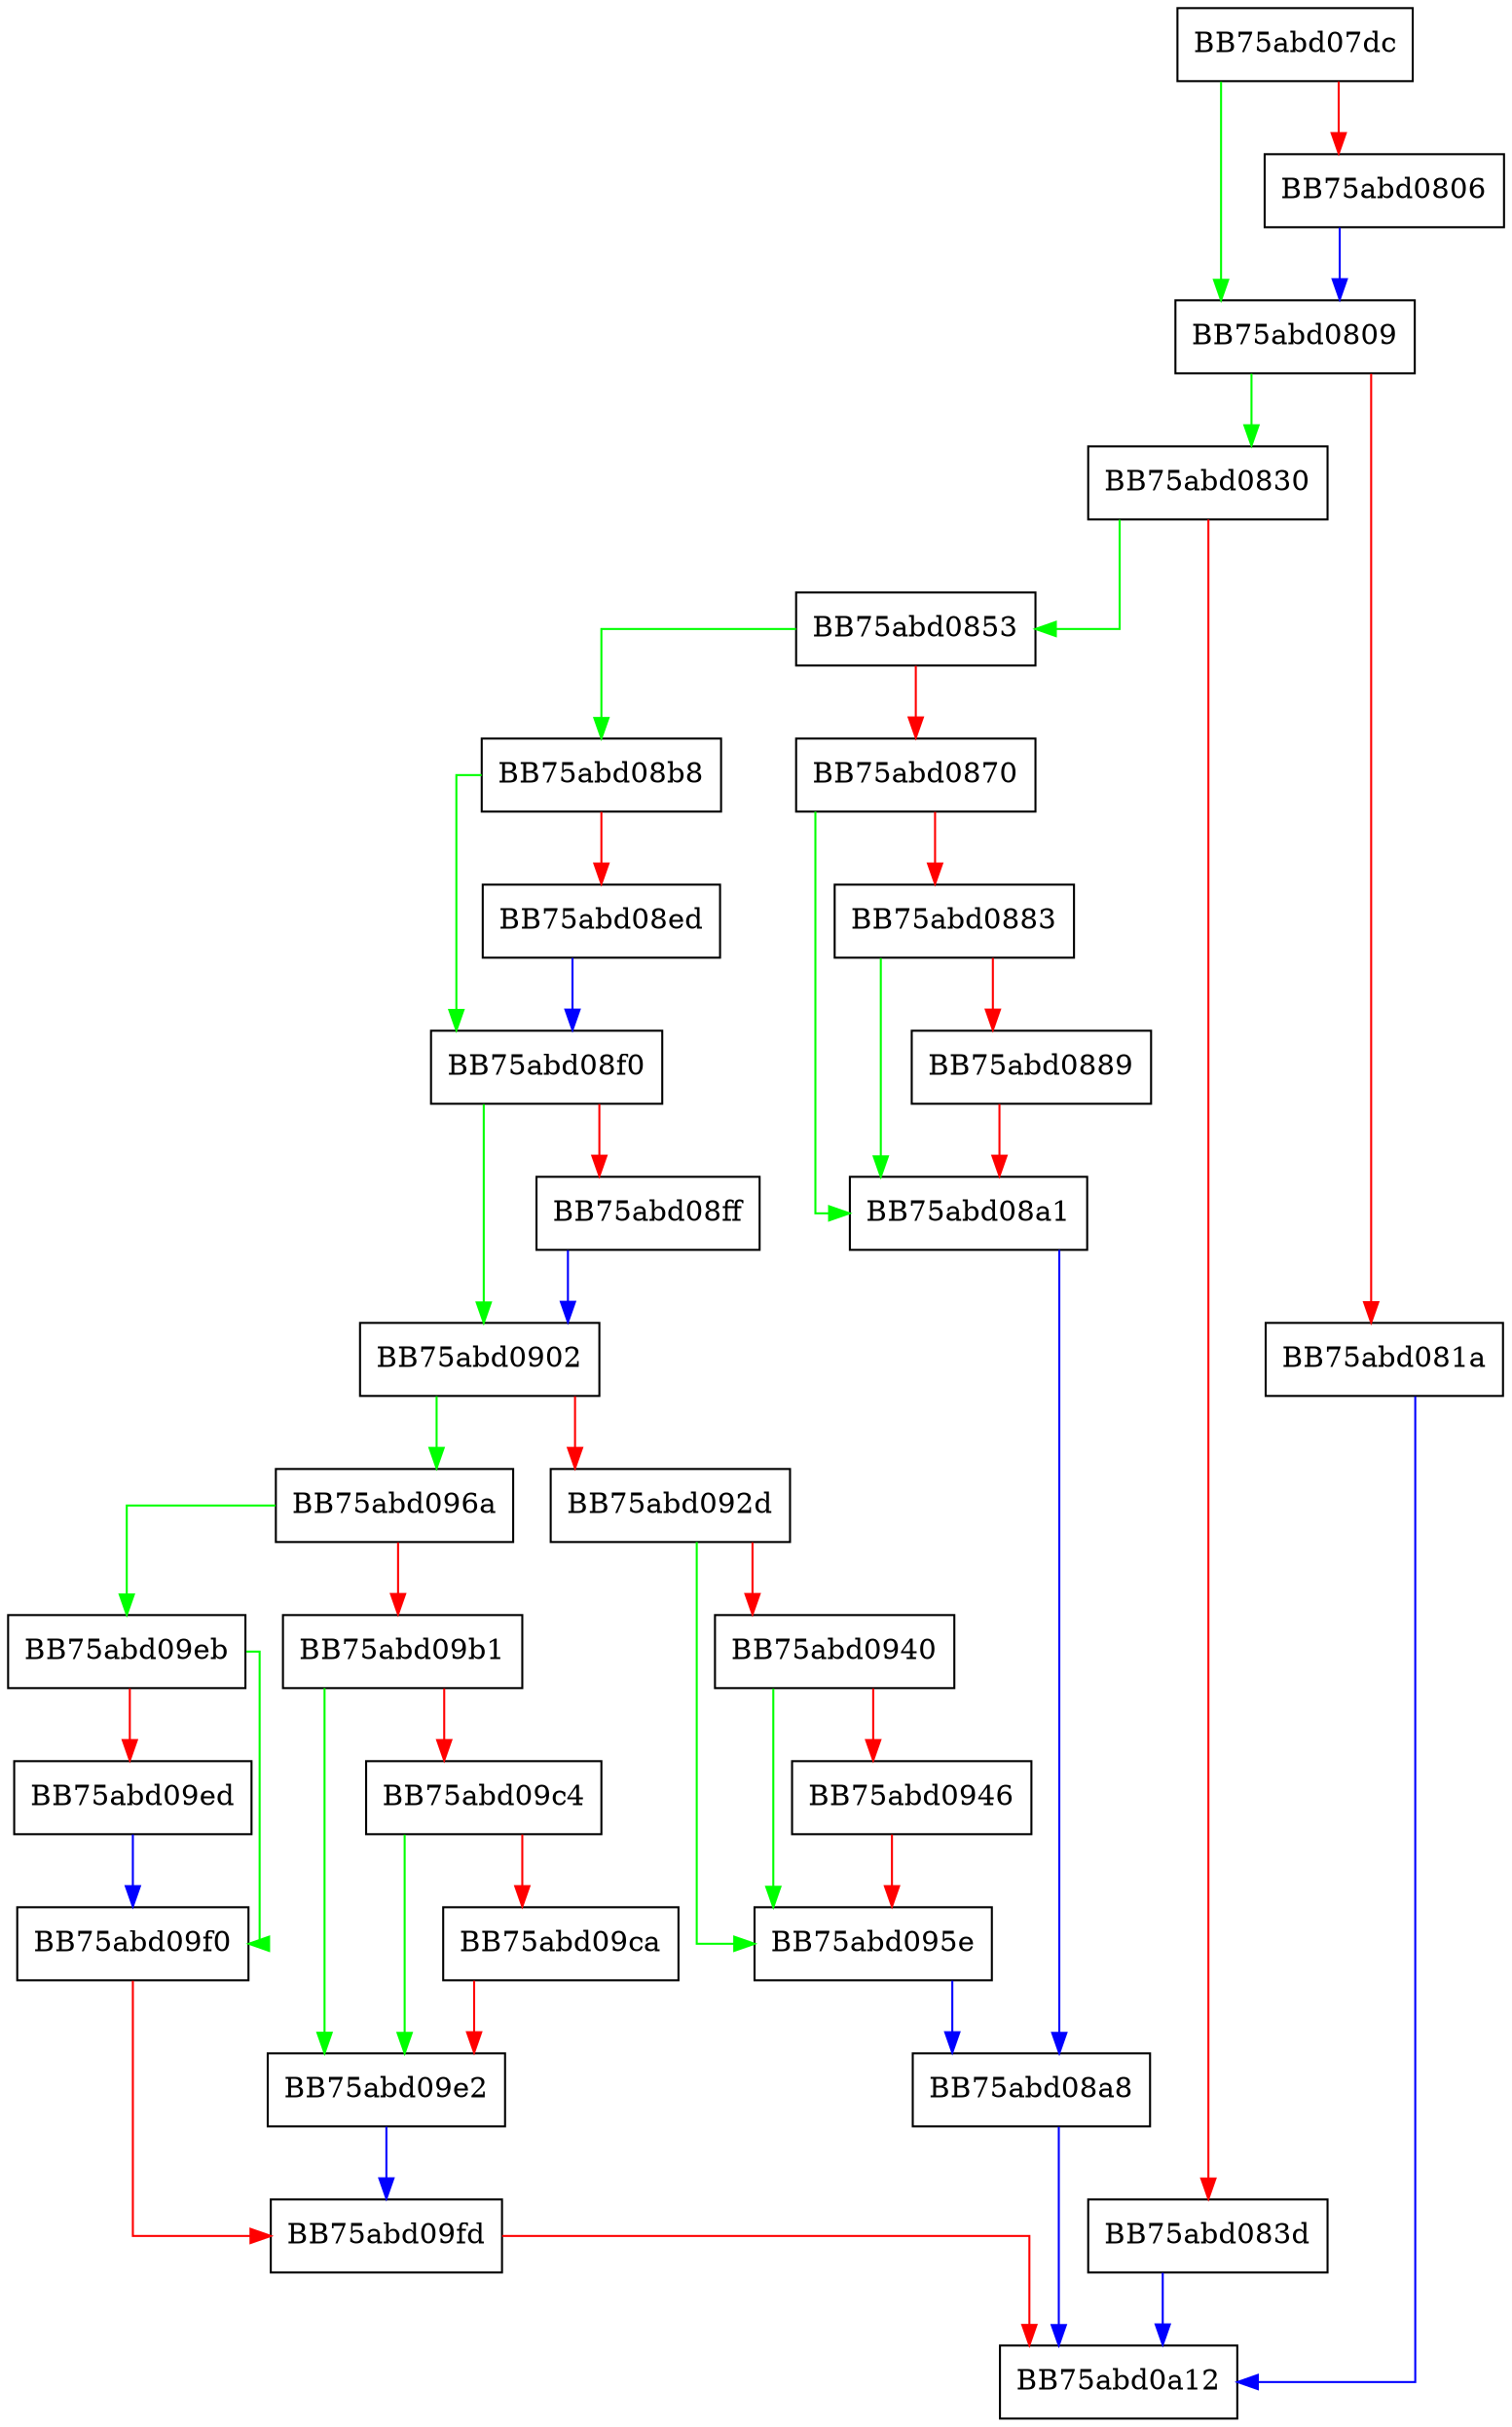 digraph BackupToVault {
  node [shape="box"];
  graph [splines=ortho];
  BB75abd07dc -> BB75abd0809 [color="green"];
  BB75abd07dc -> BB75abd0806 [color="red"];
  BB75abd0806 -> BB75abd0809 [color="blue"];
  BB75abd0809 -> BB75abd0830 [color="green"];
  BB75abd0809 -> BB75abd081a [color="red"];
  BB75abd081a -> BB75abd0a12 [color="blue"];
  BB75abd0830 -> BB75abd0853 [color="green"];
  BB75abd0830 -> BB75abd083d [color="red"];
  BB75abd083d -> BB75abd0a12 [color="blue"];
  BB75abd0853 -> BB75abd08b8 [color="green"];
  BB75abd0853 -> BB75abd0870 [color="red"];
  BB75abd0870 -> BB75abd08a1 [color="green"];
  BB75abd0870 -> BB75abd0883 [color="red"];
  BB75abd0883 -> BB75abd08a1 [color="green"];
  BB75abd0883 -> BB75abd0889 [color="red"];
  BB75abd0889 -> BB75abd08a1 [color="red"];
  BB75abd08a1 -> BB75abd08a8 [color="blue"];
  BB75abd08a8 -> BB75abd0a12 [color="blue"];
  BB75abd08b8 -> BB75abd08f0 [color="green"];
  BB75abd08b8 -> BB75abd08ed [color="red"];
  BB75abd08ed -> BB75abd08f0 [color="blue"];
  BB75abd08f0 -> BB75abd0902 [color="green"];
  BB75abd08f0 -> BB75abd08ff [color="red"];
  BB75abd08ff -> BB75abd0902 [color="blue"];
  BB75abd0902 -> BB75abd096a [color="green"];
  BB75abd0902 -> BB75abd092d [color="red"];
  BB75abd092d -> BB75abd095e [color="green"];
  BB75abd092d -> BB75abd0940 [color="red"];
  BB75abd0940 -> BB75abd095e [color="green"];
  BB75abd0940 -> BB75abd0946 [color="red"];
  BB75abd0946 -> BB75abd095e [color="red"];
  BB75abd095e -> BB75abd08a8 [color="blue"];
  BB75abd096a -> BB75abd09eb [color="green"];
  BB75abd096a -> BB75abd09b1 [color="red"];
  BB75abd09b1 -> BB75abd09e2 [color="green"];
  BB75abd09b1 -> BB75abd09c4 [color="red"];
  BB75abd09c4 -> BB75abd09e2 [color="green"];
  BB75abd09c4 -> BB75abd09ca [color="red"];
  BB75abd09ca -> BB75abd09e2 [color="red"];
  BB75abd09e2 -> BB75abd09fd [color="blue"];
  BB75abd09eb -> BB75abd09f0 [color="green"];
  BB75abd09eb -> BB75abd09ed [color="red"];
  BB75abd09ed -> BB75abd09f0 [color="blue"];
  BB75abd09f0 -> BB75abd09fd [color="red"];
  BB75abd09fd -> BB75abd0a12 [color="red"];
}